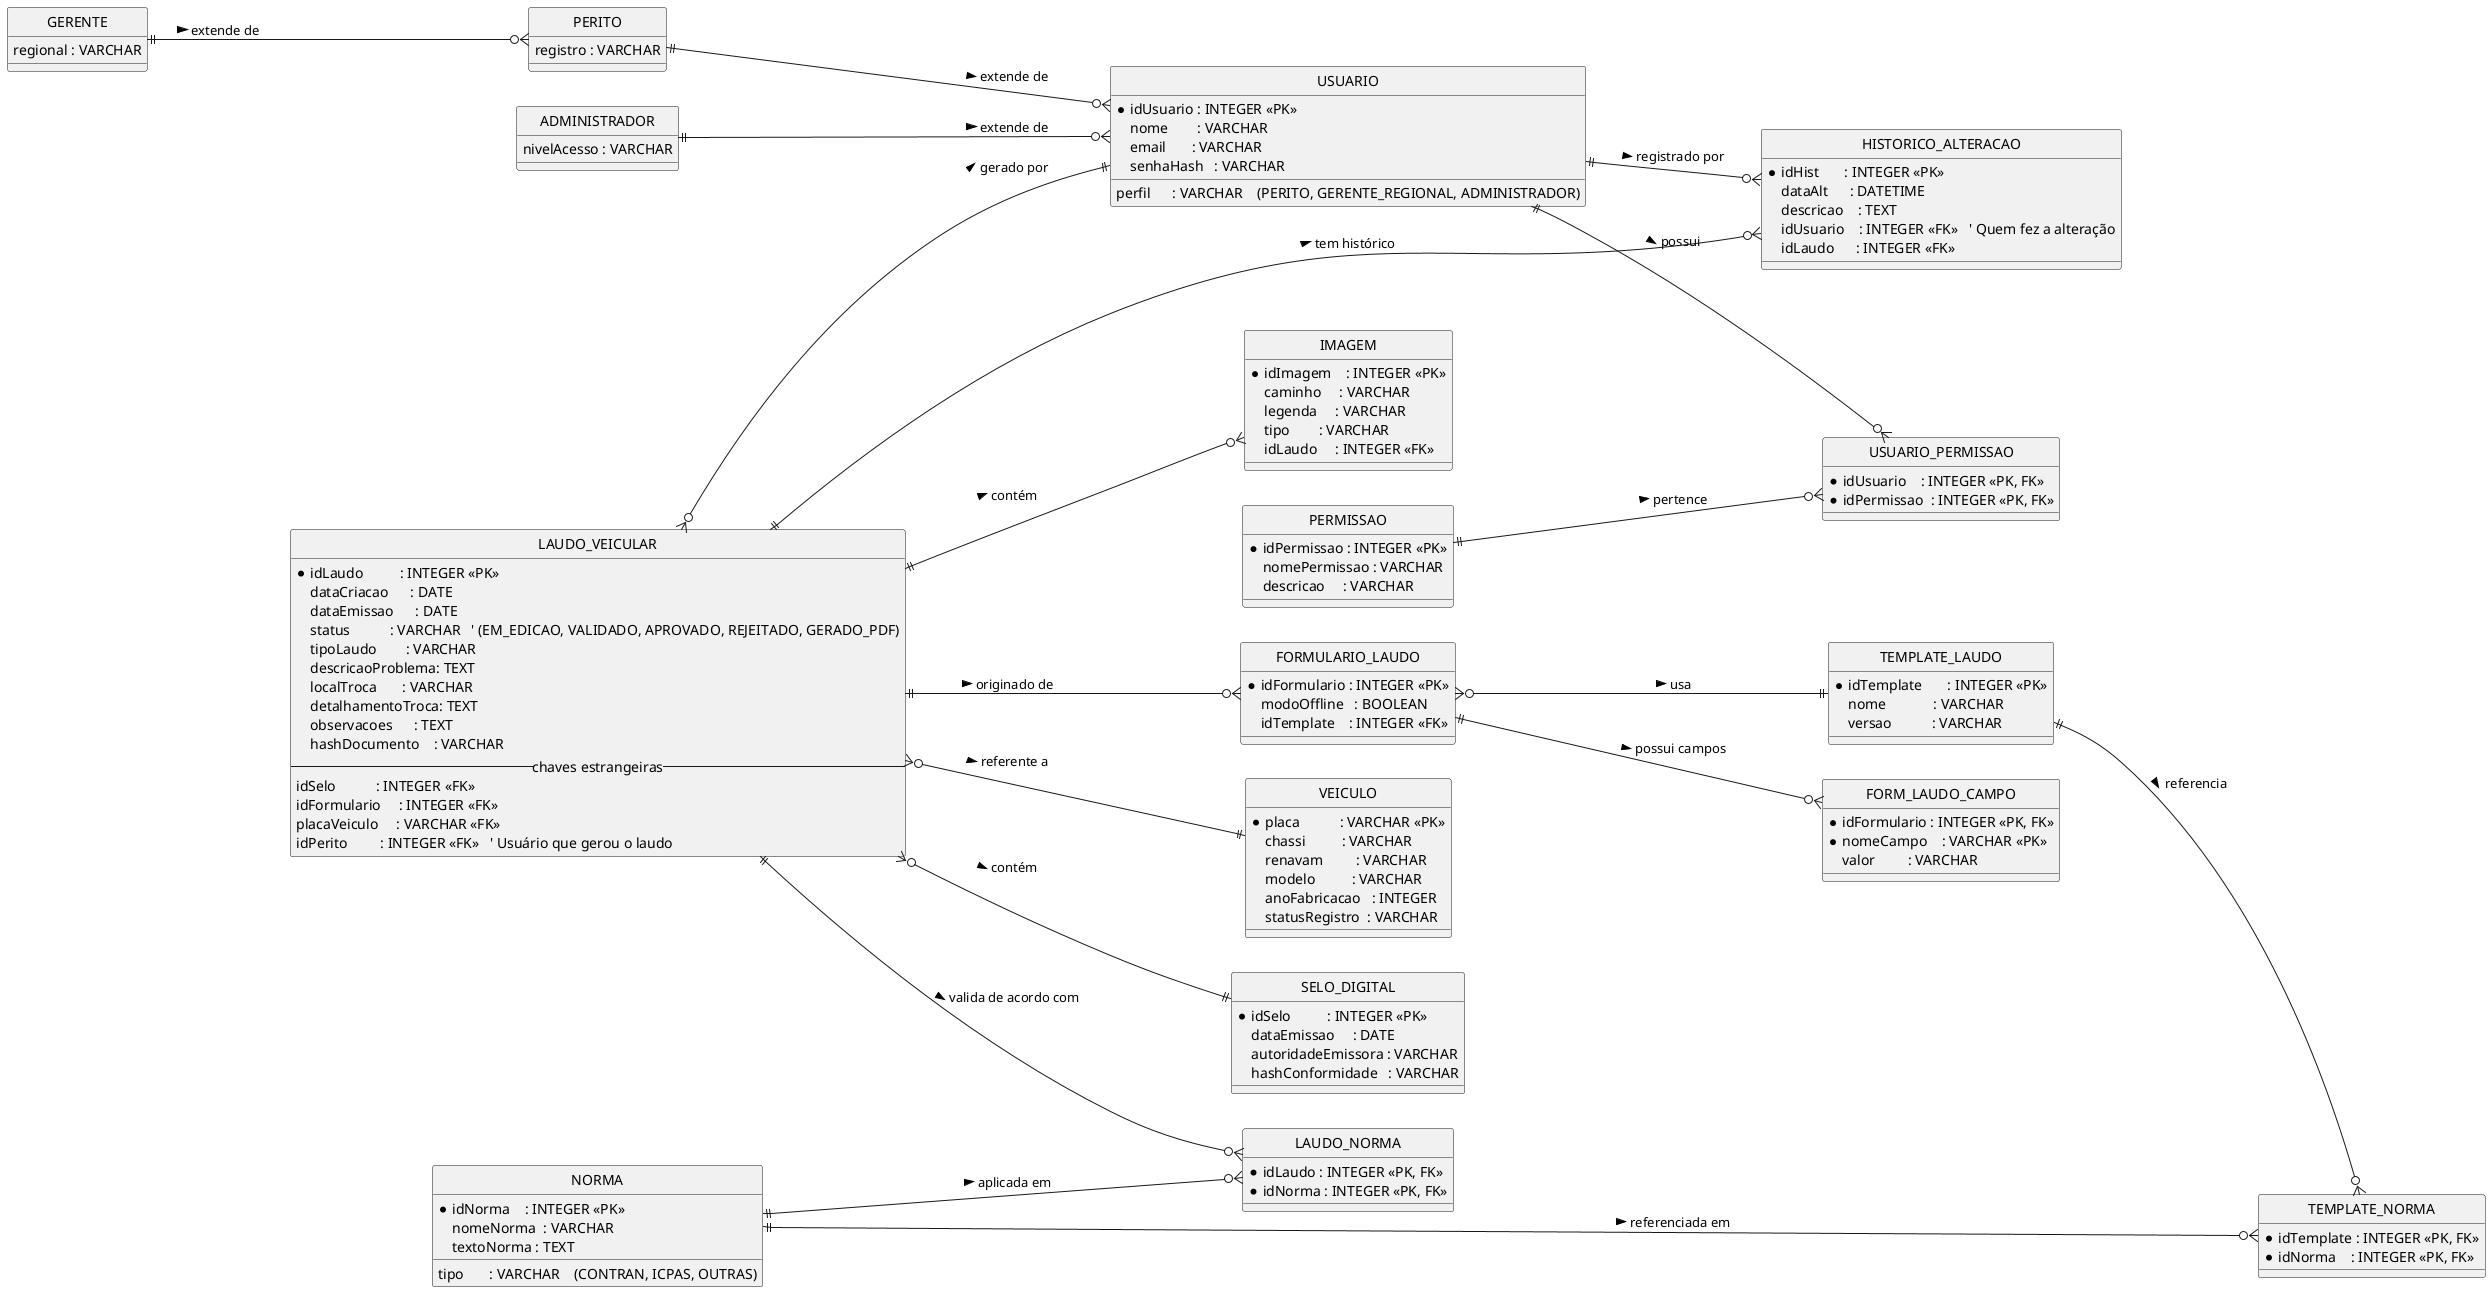 @startuml ERD_AutoLaudo
hide circle
left to right direction


'======================================================================
' Entidades principais
'======================================================================
entity "USUARIO" as USUARIO {
  * idUsuario : INTEGER <<PK>>
    nome        : VARCHAR
    email       : VARCHAR
    senhaHash   : VARCHAR
    perfil      : VARCHAR    (PERITO, GERENTE_REGIONAL, ADMINISTRADOR)
}

entity "PERITO" as PERITO {
  registro : VARCHAR
}

entity "GERENTE" as GERENTE{
  regional : VARCHAR
}

entity "ADMINISTRADOR" as ADM {
  nivelAcesso : VARCHAR
}

PERITO ||--o{ USUARIO : extende de >
GERENTE ||--o{ PERITO : extende de >
ADM ||--o{ USUARIO : extende de >

entity "PERMISSAO" as PERMISSAO {
  * idPermissao : INTEGER <<PK>>
    nomePermissao : VARCHAR
    descricao     : VARCHAR
}

entity "USUARIO_PERMISSAO" as USUARIO_PERMISSAO {
  * idUsuario    : INTEGER <<PK, FK>>
  * idPermissao  : INTEGER <<PK, FK>>
}

USUARIO ||--o{ USUARIO_PERMISSAO : possui >
PERMISSAO ||--o{ USUARIO_PERMISSAO : pertence >

'======================================================================
' Norma e TemplateLaudo (M:N)
'======================================================================
entity "NORMA" as NORMA {
  * idNorma    : INTEGER <<PK>>
    nomeNorma  : VARCHAR
    tipo       : VARCHAR    (CONTRAN, ICPAS, OUTRAS)
    textoNorma : TEXT
}

entity "TEMPLATE_LAUDO" as TEMPLATE_LAUDO {
  * idTemplate       : INTEGER <<PK>>
    nome             : VARCHAR
    versao           : VARCHAR
}

entity "TEMPLATE_NORMA" as TEMPLATE_NORMA {
  * idTemplate : INTEGER <<PK, FK>>
  * idNorma    : INTEGER <<PK, FK>>
}

TEMPLATE_LAUDO ||--o{ TEMPLATE_NORMA : referencia >
NORMA         ||--o{ TEMPLATE_NORMA : referenciada em >

'======================================================================
' FormularioLaudo e campos
'======================================================================
entity "FORMULARIO_LAUDO" as FORMULARIO_LAUDO {
  * idFormulario : INTEGER <<PK>>
    modoOffline   : BOOLEAN
    idTemplate    : INTEGER <<FK>>  
}

FORMULARIO_LAUDO }o--|| TEMPLATE_LAUDO : usa >

entity "FORM_LAUDO_CAMPO" as FORM_LAUDO_CAMPO {
  * idFormulario : INTEGER <<PK, FK>>
  * nomeCampo    : VARCHAR <<PK>>
    valor         : VARCHAR
}

FORMULARIO_LAUDO ||--o{ FORM_LAUDO_CAMPO : possui campos >

'======================================================================
' Veiculo
'======================================================================
entity "VEICULO" as VEICULO {
  * placa           : VARCHAR <<PK>>
    chassi          : VARCHAR
    renavam         : VARCHAR
    modelo          : VARCHAR
    anoFabricacao   : INTEGER
    statusRegistro  : VARCHAR
}

'======================================================================
' LaudoVeicular
'======================================================================
entity "SELO_DIGITAL" as SELO_DIGITAL {
  * idSelo          : INTEGER <<PK>>
    dataEmissao     : DATE
    autoridadeEmissora : VARCHAR
    hashConformidade   : VARCHAR
}

entity "LAUDO_VEICULAR" as LAUDO_VEICULAR {
  * idLaudo          : INTEGER <<PK>>
    dataCriacao      : DATE
    dataEmissao      : DATE
    status           : VARCHAR   ' (EM_EDICAO, VALIDADO, APROVADO, REJEITADO, GERADO_PDF)
    tipoLaudo        : VARCHAR
    descricaoProblema: TEXT
    localTroca       : VARCHAR
    detalhamentoTroca: TEXT
    observacoes      : TEXT
    hashDocumento    : VARCHAR
  -- chaves estrangeiras --
    idSelo           : INTEGER <<FK>>
    idFormulario     : INTEGER <<FK>>
    placaVeiculo     : VARCHAR <<FK>>
    idPerito         : INTEGER <<FK>>   ' Usuário que gerou o laudo
}

LAUDO_VEICULAR }o--|| SELO_DIGITAL     : contém >
LAUDO_VEICULAR ||--o{ FORMULARIO_LAUDO : originado de >
LAUDO_VEICULAR }o--|| VEICULO          : referente a >
LAUDO_VEICULAR }o--|| USUARIO          : gerado por >

'======================================================================
' Imagem e HistoricoAlteracao
'======================================================================
entity "IMAGEM" as IMAGEM {
  * idImagem    : INTEGER <<PK>>
    caminho     : VARCHAR
    legenda     : VARCHAR
    tipo        : VARCHAR
    idLaudo     : INTEGER <<FK>>
}

LAUDO_VEICULAR ||--o{ IMAGEM : contém >

entity "HISTORICO_ALTERACAO" as HISTORICO_ALTERACAO {
  * idHist       : INTEGER <<PK>>
    dataAlt      : DATETIME
    descricao    : TEXT
    idUsuario    : INTEGER <<FK>>   ' Quem fez a alteração
    idLaudo      : INTEGER <<FK>>
}

LAUDO_VEICULAR ||--o{ HISTORICO_ALTERACAO : tem histórico >
USUARIO        ||--o{ HISTORICO_ALTERACAO : registrado por >

'======================================================================
' Norma aplicada ao Laudo (M:N indireto)
'======================================================================
entity "LAUDO_NORMA" as LAUDO_NORMA {
  * idLaudo : INTEGER <<PK, FK>>
  * idNorma : INTEGER <<PK, FK>>
}

LAUDO_VEICULAR ||--o{ LAUDO_NORMA : valida de acordo com >
NORMA         ||--o{ LAUDO_NORMA : aplicada em >

'======================================================================
' Veiculo (já definido) – IntegracaoDetran via processo, não armazenado
'======================================================================
' A integração com Detran e Renavam é feita via API,
' portanto não mapeamos IntegracaoDetran como entidade persistente.

'======================================================================
' Usuários especializados (Perito, GerenteRegional, Administrador)
'======================================================================
' Já representados em USUARIO com atributo perfil.

'======================================================================
' Demais entidades de processo (Dashboard, Sincronizador, Auth2FA, Criptografia)
'======================================================================
' Não mapeadas como entidades ER, pois não geram tabelas persistentes.

@enduml
